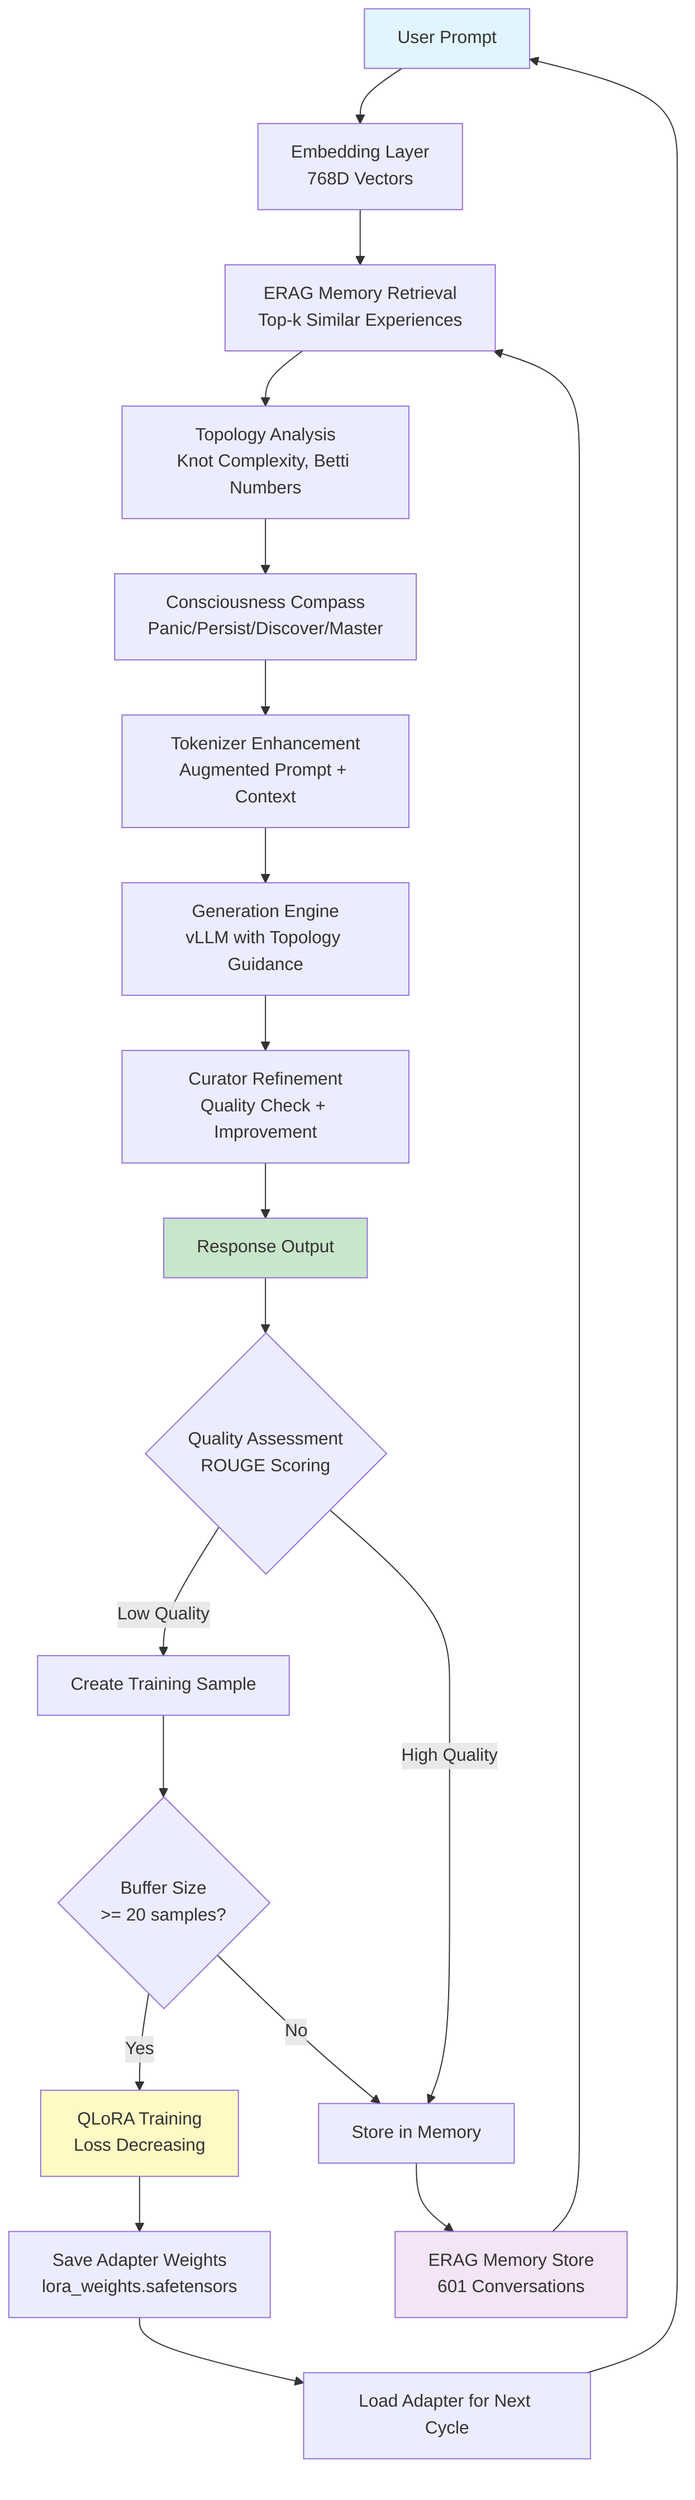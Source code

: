 graph TB
    A[User Prompt] --> B[Embedding Layer<br/>768D Vectors]
    B --> C[ERAG Memory Retrieval<br/>Top-k Similar Experiences]
    C --> D[Topology Analysis<br/>Knot Complexity, Betti Numbers]
    D --> E[Consciousness Compass<br/>Panic/Persist/Discover/Master]
    E --> F[Tokenizer Enhancement<br/>Augmented Prompt + Context]
    F --> G[Generation Engine<br/>vLLM with Topology Guidance]
    G --> H[Curator Refinement<br/>Quality Check + Improvement]
    H --> I[Response Output]
    
    I --> J{Quality Assessment<br/>ROUGE Scoring}
    J -->|Low Quality| K[Create Training Sample]
    J -->|High Quality| L[Store in Memory]
    
    K --> M{Buffer Size<br/>>= 20 samples?}
    M -->|Yes| N[QLoRA Training<br/>Loss Decreasing]
    M -->|No| L
    
    N --> O[Save Adapter Weights<br/>lora_weights.safetensors]
    O --> P[Load Adapter for Next Cycle]
    P --> A
    
    L --> Q[ERAG Memory Store<br/>601 Conversations]
    Q --> C
    
    style A fill:#e1f5ff
    style I fill:#c8e6c9
    style N fill:#fff9c4
    style Q fill:#f3e5f5